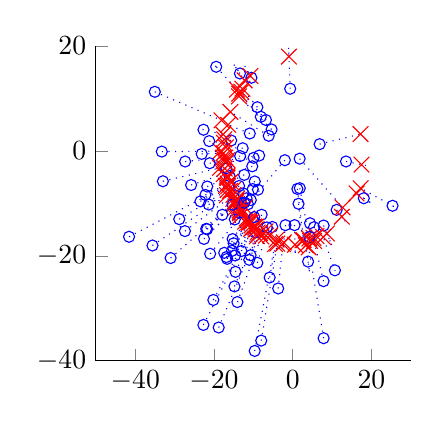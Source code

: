 % This file was created by matlab2tikz v0.4.4 running on MATLAB 7.13.
% Copyright (c) 2008--2013, Nico Schlömer <nico.schloemer@gmail.com>
% All rights reserved.
% 
% The latest updates can be retrieved from
%   http://www.mathworks.com/matlabcentral/fileexchange/22022-matlab2tikz
% where you can also make suggestions and rate matlab2tikz.
% 
\begin{tikzpicture}

\begin{axis}[%
width=4cm,
height=4cm,
scale only axis,
xmin=-50,
xmax=30,
ymin=-40,
ymax=20,
axis x line*=bottom,
axis y line*=left
]
\addplot [
color=blue,
dotted,
forget plot
]
table[row sep=crcr]{
-35.621 -18.041\\
-31.493 -15.95\\
-28.582 -14.476\\
-24.971 -12.647\\
-22.683 -11.488\\
-19.892 -10.074\\
-18.233 -9.234\\
-17.142 -8.682\\
-16.689 -8.453\\
};
\addplot [
color=blue,
only marks,
mark=o,
mark options={solid},
forget plot
]
table[row sep=crcr]{
-35.621 -18.041\\
};
\addplot [
color=red,
mark size=4.0pt,
only marks,
mark=x,
mark options={solid},
forget plot
]
table[row sep=crcr]{
-16.689 -8.453\\
};
\addplot [
color=blue,
dotted,
forget plot
]
table[row sep=crcr]{
-3.688 -26.224\\
-3.555 -25.282\\
-3.287 -23.376\\
-3.139 -22.32\\
-2.858 -20.323\\
-2.76 -19.624\\
-2.603 -18.512\\
-2.524 -17.946\\
-2.498 -17.766\\
};
\addplot [
color=blue,
only marks,
mark=o,
mark options={solid},
forget plot
]
table[row sep=crcr]{
-3.688 -26.224\\
};
\addplot [
color=red,
mark size=4.0pt,
only marks,
mark=x,
mark options={solid},
forget plot
]
table[row sep=crcr]{
-2.498 -17.766\\
};
\addplot [
color=blue,
dotted,
forget plot
]
table[row sep=crcr]{
-18.803 -33.664\\
-16.741 -29.971\\
-14.954 -26.773\\
-13.287 -23.788\\
-11.932 -21.363\\
-10.694 -19.146\\
-9.748 -17.452\\
-9.243 -16.548\\
-9.078 -16.252\\
};
\addplot [
color=blue,
only marks,
mark=o,
mark options={solid},
forget plot
]
table[row sep=crcr]{
-18.803 -33.664\\
};
\addplot [
color=red,
mark size=4.0pt,
only marks,
mark=x,
mark options={solid},
forget plot
]
table[row sep=crcr]{
-9.078 -16.252\\
};
\addplot [
color=blue,
dotted,
forget plot
]
table[row sep=crcr]{
-23.434 -9.635\\
-22.357 -9.192\\
-21.347 -8.777\\
-20.912 -8.598\\
-20.703 -8.512\\
-20.392 -8.384\\
-19.943 -8.2\\
-19.605 -8.06\\
-19.475 -8.007\\
-19.303 -7.936\\
-19.085 -7.847\\
-18.724 -7.698\\
-18.271 -7.512\\
-17.739 -7.293\\
-17.084 -7.024\\
-16.595 -6.823\\
-16.379 -6.734\\
-16.368 -6.73\\
};
\addplot [
color=blue,
only marks,
mark=o,
mark options={solid},
forget plot
]
table[row sep=crcr]{
-23.434 -9.635\\
};
\addplot [
color=red,
mark size=4.0pt,
only marks,
mark=x,
mark options={solid},
forget plot
]
table[row sep=crcr]{
-16.368 -6.73\\
};
\addplot [
color=blue,
dotted,
forget plot
]
table[row sep=crcr]{
-10.648 -9.388\\
-11.133 -9.816\\
-12.37 -10.906\\
-12.655 -11.158\\
-12.905 -11.378\\
-12.925 -11.396\\
-12.924 -11.395\\
-12.914 -11.386\\
-12.912 -11.385\\
};
\addplot [
color=blue,
only marks,
mark=o,
mark options={solid},
forget plot
]
table[row sep=crcr]{
-10.648 -9.388\\
};
\addplot [
color=red,
mark size=4.0pt,
only marks,
mark=x,
mark options={solid},
forget plot
]
table[row sep=crcr]{
-12.912 -11.385\\
};
\addplot [
color=blue,
dotted,
forget plot
]
table[row sep=crcr]{
-22.661 4.01\\
-22.903 4.053\\
-22.702 4.018\\
-21.336 3.776\\
-20.571 3.641\\
-18.867 3.339\\
-18.142 3.211\\
-17.742 3.14\\
-17.68 3.129\\
};
\addplot [
color=blue,
only marks,
mark=o,
mark options={solid},
forget plot
]
table[row sep=crcr]{
-22.661 4.01\\
};
\addplot [
color=red,
mark size=4.0pt,
only marks,
mark=x,
mark options={solid},
forget plot
]
table[row sep=crcr]{
-17.68 3.129\\
};
\addplot [
color=blue,
dotted,
forget plot
]
table[row sep=crcr]{
-0.638 11.824\\
-0.701 12.995\\
-0.756 14.014\\
-0.823 15.254\\
-0.902 16.706\\
-0.954 17.685\\
-0.999 18.515\\
-1.05 19.462\\
-1.063 19.698\\
-1.041 19.288\\
-1.025 19.002\\
-0.994 18.425\\
-0.973 18.036\\
-0.969 17.948\\
};
\addplot [
color=blue,
only marks,
mark=o,
mark options={solid},
forget plot
]
table[row sep=crcr]{
-0.638 11.824\\
};
\addplot [
color=red,
mark size=4.0pt,
only marks,
mark=x,
mark options={solid},
forget plot
]
table[row sep=crcr]{
-0.969 17.948\\
};
\addplot [
color=blue,
dotted,
forget plot
]
table[row sep=crcr]{
7.854 -14.238\\
8.701 -15.773\\
9.451 -17.132\\
9.913 -17.971\\
9.976 -18.085\\
9.639 -17.474\\
9.413 -17.063\\
9.001 -16.318\\
8.762 -15.883\\
8.69 -15.753\\
};
\addplot [
color=blue,
only marks,
mark=o,
mark options={solid},
forget plot
]
table[row sep=crcr]{
7.854 -14.238\\
};
\addplot [
color=red,
mark size=4.0pt,
only marks,
mark=x,
mark options={solid},
forget plot
]
table[row sep=crcr]{
8.69 -15.753\\
};
\addplot [
color=blue,
dotted,
forget plot
]
table[row sep=crcr]{
-10.715 -19.898\\
-10.759 -19.979\\
-10.363 -19.245\\
-9.857 -18.304\\
-9.563 -17.757\\
-8.916 -16.557\\
-8.594 -15.959\\
-8.465 -15.719\\
-8.461 -15.712\\
};
\addplot [
color=blue,
only marks,
mark=o,
mark options={solid},
forget plot
]
table[row sep=crcr]{
-10.715 -19.898\\
};
\addplot [
color=red,
mark size=4.0pt,
only marks,
mark=x,
mark options={solid},
forget plot
]
table[row sep=crcr]{
-8.461 -15.712\\
};
\addplot [
color=blue,
dotted,
forget plot
]
table[row sep=crcr]{
-16.044 -4.821\\
-16.518 -4.963\\
-16.766 -5.038\\
-17.135 -5.149\\
-17.247 -5.182\\
-17.119 -5.144\\
-16.818 -5.053\\
-16.681 -5.012\\
-16.642 -5.0\\
};
\addplot [
color=blue,
only marks,
mark=o,
mark options={solid},
forget plot
]
table[row sep=crcr]{
-16.044 -4.821\\
};
\addplot [
color=red,
mark size=4.0pt,
only marks,
mark=x,
mark options={solid},
forget plot
]
table[row sep=crcr]{
-16.642 -5.0\\
};
\addplot [
color=blue,
dotted,
forget plot
]
table[row sep=crcr]{
-9.547 -15.552\\
-9.807 -15.975\\
-9.963 -16.23\\
-10.01 -16.306\\
-10.002 -16.292\\
-9.938 -16.189\\
-9.642 -15.707\\
-9.465 -15.418\\
-9.278 -15.114\\
-9.184 -14.96\\
-9.172 -14.941\\
};
\addplot [
color=blue,
only marks,
mark=o,
mark options={solid},
forget plot
]
table[row sep=crcr]{
-9.547 -15.552\\
};
\addplot [
color=red,
mark size=4.0pt,
only marks,
mark=x,
mark options={solid},
forget plot
]
table[row sep=crcr]{
-9.172 -14.941\\
};
\addplot [
color=blue,
dotted,
forget plot
]
table[row sep=crcr]{
-25.807 -6.52\\
-25.112 -6.344\\
-23.19 -5.859\\
-21.508 -5.434\\
-19.171 -4.843\\
-18.03 -4.555\\
-17.575 -4.44\\
-17.514 -4.425\\
};
\addplot [
color=blue,
only marks,
mark=o,
mark options={solid},
forget plot
]
table[row sep=crcr]{
-25.807 -6.52\\
};
\addplot [
color=red,
mark size=4.0pt,
only marks,
mark=x,
mark options={solid},
forget plot
]
table[row sep=crcr]{
-17.514 -4.425\\
};
\addplot [
color=blue,
dotted,
forget plot
]
table[row sep=crcr]{
-35.03 11.24\\
-33.209 10.656\\
-30.636 9.83\\
-27.561 8.844\\
-24.667 7.915\\
-22.036 7.071\\
-20.098 6.449\\
-18.715 6.005\\
-18.092 5.805\\
};
\addplot [
color=blue,
only marks,
mark=o,
mark options={solid},
forget plot
]
table[row sep=crcr]{
-35.03 11.24\\
};
\addplot [
color=red,
mark size=4.0pt,
only marks,
mark=x,
mark options={solid},
forget plot
]
table[row sep=crcr]{
-18.092 5.805\\
};
\addplot [
color=blue,
dotted,
forget plot
]
table[row sep=crcr]{
-16.661 -20.586\\
-15.653 -19.339\\
-14.467 -17.874\\
-13.743 -16.979\\
-12.768 -15.775\\
-12.318 -15.219\\
-11.672 -14.421\\
-11.411 -14.099\\
-11.207 -13.846\\
-11.14 -13.764\\
};
\addplot [
color=blue,
only marks,
mark=o,
mark options={solid},
forget plot
]
table[row sep=crcr]{
-16.661 -20.586\\
};
\addplot [
color=red,
mark size=4.0pt,
only marks,
mark=x,
mark options={solid},
forget plot
]
table[row sep=crcr]{
-11.14 -13.764\\
};
\addplot [
color=blue,
dotted,
forget plot
]
table[row sep=crcr]{
-8.985 -21.341\\
-8.654 -20.555\\
-8.21 -19.501\\
-7.666 -18.207\\
-7.408 -17.594\\
-7.072 -16.798\\
-6.933 -16.466\\
-6.838 -16.241\\
-6.808 -16.171\\
};
\addplot [
color=blue,
only marks,
mark=o,
mark options={solid},
forget plot
]
table[row sep=crcr]{
-8.985 -21.341\\
};
\addplot [
color=red,
mark size=4.0pt,
only marks,
mark=x,
mark options={solid},
forget plot
]
table[row sep=crcr]{
-6.808 -16.171\\
};
\addplot [
color=blue,
dotted,
forget plot
]
table[row sep=crcr]{
-28.822 -13.024\\
-26.684 -12.058\\
-25.626 -11.58\\
-24.311 -10.986\\
-22.233 -10.047\\
-21.339 -9.643\\
-19.51 -8.816\\
-18.756 -8.476\\
-17.454 -7.887\\
-16.981 -7.673\\
-16.595 -7.499\\
-16.542 -7.475\\
};
\addplot [
color=blue,
only marks,
mark=o,
mark options={solid},
forget plot
]
table[row sep=crcr]{
-28.822 -13.024\\
};
\addplot [
color=red,
mark size=4.0pt,
only marks,
mark=x,
mark options={solid},
forget plot
]
table[row sep=crcr]{
-16.542 -7.475\\
};
\addplot [
color=blue,
dotted,
forget plot
]
table[row sep=crcr]{
-22.545 -16.786\\
-21.063 -15.684\\
-18.404 -13.703\\
-17.576 -13.087\\
-15.578 -11.599\\
-15.008 -11.175\\
-14.548 -10.832\\
-14.344 -10.681\\
};
\addplot [
color=blue,
only marks,
mark=o,
mark options={solid},
forget plot
]
table[row sep=crcr]{
-22.545 -16.786\\
};
\addplot [
color=red,
mark size=4.0pt,
only marks,
mark=x,
mark options={solid},
forget plot
]
table[row sep=crcr]{
-14.344 -10.681\\
};
\addplot [
color=blue,
dotted,
forget plot
]
table[row sep=crcr]{
-5.196 -14.504\\
-5.302 -14.799\\
-5.549 -15.489\\
-5.642 -15.751\\
-5.744 -16.035\\
-5.766 -16.094\\
-5.776 -16.123\\
-5.778 -16.13\\
};
\addplot [
color=blue,
only marks,
mark=o,
mark options={solid},
forget plot
]
table[row sep=crcr]{
-5.196 -14.504\\
};
\addplot [
color=red,
mark size=4.0pt,
only marks,
mark=x,
mark options={solid},
forget plot
]
table[row sep=crcr]{
-5.778 -16.13\\
};
\addplot [
color=blue,
dotted,
forget plot
]
table[row sep=crcr]{
-10.907 3.294\\
-11.728 3.542\\
-12.379 3.739\\
-13.281 4.011\\
-13.953 4.214\\
-14.371 4.341\\
-15.013 4.534\\
-15.443 4.664\\
-16.084 4.858\\
-16.284 4.918\\
-16.337 4.934\\
-16.388 4.95\\
-16.407 4.955\\
};
\addplot [
color=blue,
only marks,
mark=o,
mark options={solid},
forget plot
]
table[row sep=crcr]{
-10.907 3.294\\
};
\addplot [
color=red,
mark size=4.0pt,
only marks,
mark=x,
mark options={solid},
forget plot
]
table[row sep=crcr]{
-16.407 4.955\\
};
\addplot [
color=blue,
dotted,
forget plot
]
table[row sep=crcr]{
-11.041 -20.764\\
-10.78 -20.272\\
-10.267 -19.307\\
-9.901 -18.62\\
-9.155 -17.217\\
-8.952 -16.836\\
-8.577 -16.13\\
-8.385 -15.768\\
-8.313 -15.633\\
};
\addplot [
color=blue,
only marks,
mark=o,
mark options={solid},
forget plot
]
table[row sep=crcr]{
-11.041 -20.764\\
};
\addplot [
color=red,
mark size=4.0pt,
only marks,
mark=x,
mark options={solid},
forget plot
]
table[row sep=crcr]{
-8.313 -15.633\\
};
\addplot [
color=blue,
dotted,
forget plot
]
table[row sep=crcr]{
-33.254 -0.149\\
-30.932 -0.139\\
-28.8 -0.129\\
-26.261 -0.118\\
-24.634 -0.111\\
-22.466 -0.101\\
-21.319 -0.096\\
-19.708 -0.089\\
-18.946 -0.085\\
-18.422 -0.083\\
-18.381 -0.083\\
};
\addplot [
color=blue,
only marks,
mark=o,
mark options={solid},
forget plot
]
table[row sep=crcr]{
-33.254 -0.149\\
};
\addplot [
color=red,
mark size=4.0pt,
only marks,
mark=x,
mark options={solid},
forget plot
]
table[row sep=crcr]{
-18.381 -0.083\\
};
\addplot [
color=blue,
dotted,
forget plot
]
table[row sep=crcr]{
1.476 -10.092\\
1.625 -11.11\\
1.74 -11.899\\
1.925 -13.164\\
2.05 -14.017\\
2.133 -14.586\\
2.209 -15.107\\
2.32 -15.864\\
2.39 -16.346\\
2.473 -16.909\\
2.494 -17.054\\
2.497 -17.074\\
2.495 -17.062\\
2.495 -17.062\\
};
\addplot [
color=blue,
only marks,
mark=o,
mark options={solid},
forget plot
]
table[row sep=crcr]{
1.476 -10.092\\
};
\addplot [
color=red,
mark size=4.0pt,
only marks,
mark=x,
mark options={solid},
forget plot
]
table[row sep=crcr]{
2.495 -17.062\\
};
\addplot [
color=blue,
dotted,
forget plot
]
table[row sep=crcr]{
-21.732 -14.926\\
-20.566 -14.125\\
-18.293 -12.564\\
-17.131 -11.765\\
-16.462 -11.306\\
-15.341 -10.536\\
-14.84 -10.192\\
-14.652 -10.063\\
};
\addplot [
color=blue,
only marks,
mark=o,
mark options={solid},
forget plot
]
table[row sep=crcr]{
-21.732 -14.926\\
};
\addplot [
color=red,
mark size=4.0pt,
only marks,
mark=x,
mark options={solid},
forget plot
]
table[row sep=crcr]{
-14.652 -10.063\\
};
\addplot [
color=blue,
dotted,
forget plot
]
table[row sep=crcr]{
-32.981 -5.801\\
-31.744 -5.583\\
-30.182 -5.309\\
-28.988 -5.099\\
-26.947 -4.74\\
-25.6 -4.503\\
-22.223 -3.909\\
-20.62 -3.627\\
-19.211 -3.379\\
-18.525 -3.258\\
-18.466 -3.248\\
};
\addplot [
color=blue,
only marks,
mark=o,
mark options={solid},
forget plot
]
table[row sep=crcr]{
-32.981 -5.801\\
};
\addplot [
color=red,
mark size=4.0pt,
only marks,
mark=x,
mark options={solid},
forget plot
]
table[row sep=crcr]{
-18.466 -3.248\\
};
\addplot [
color=blue,
dotted,
forget plot
]
table[row sep=crcr]{
1.182 -7.262\\
1.337 -8.212\\
1.579 -9.699\\
2.12 -13.025\\
2.461 -15.12\\
2.678 -16.449\\
2.758 -16.945\\
2.771 -17.022\\
2.77 -17.019\\
2.77 -17.019\\
};
\addplot [
color=blue,
only marks,
mark=o,
mark options={solid},
forget plot
]
table[row sep=crcr]{
1.182 -7.262\\
};
\addplot [
color=red,
mark size=4.0pt,
only marks,
mark=x,
mark options={solid},
forget plot
]
table[row sep=crcr]{
2.77 -17.019\\
};
\addplot [
color=blue,
dotted,
forget plot
]
table[row sep=crcr]{
25.356 -10.473\\
26.271 -10.851\\
25.912 -10.703\\
23.903 -9.873\\
22.351 -9.232\\
20.011 -8.266\\
18.686 -7.718\\
17.695 -7.309\\
17.27 -7.134\\
};
\addplot [
color=blue,
only marks,
mark=o,
mark options={solid},
forget plot
]
table[row sep=crcr]{
25.356 -10.473\\
};
\addplot [
color=red,
mark size=4.0pt,
only marks,
mark=x,
mark options={solid},
forget plot
]
table[row sep=crcr]{
17.27 -7.134\\
};
\addplot [
color=blue,
dotted,
forget plot
]
table[row sep=crcr]{
4.395 -13.799\\
4.673 -14.672\\
4.848 -15.223\\
5.125 -16.091\\
5.28 -16.579\\
5.417 -17.008\\
5.401 -16.959\\
5.361 -16.833\\
5.332 -16.742\\
5.298 -16.634\\
5.282 -16.584\\
};
\addplot [
color=blue,
only marks,
mark=o,
mark options={solid},
forget plot
]
table[row sep=crcr]{
4.395 -13.799\\
};
\addplot [
color=red,
mark size=4.0pt,
only marks,
mark=x,
mark options={solid},
forget plot
]
table[row sep=crcr]{
5.282 -16.584\\
};
\addplot [
color=blue,
dotted,
forget plot
]
table[row sep=crcr]{
5.414 -14.557\\
5.523 -14.851\\
5.633 -15.147\\
5.81 -15.622\\
6.108 -16.423\\
6.168 -16.585\\
6.136 -16.5\\
6.108 -16.424\\
6.07 -16.321\\
6.047 -16.259\\
6.046 -16.258\\
};
\addplot [
color=blue,
only marks,
mark=o,
mark options={solid},
forget plot
]
table[row sep=crcr]{
5.414 -14.557\\
};
\addplot [
color=red,
mark size=4.0pt,
only marks,
mark=x,
mark options={solid},
forget plot
]
table[row sep=crcr]{
6.046 -16.258\\
};
\addplot [
color=blue,
dotted,
forget plot
]
table[row sep=crcr]{
18.057 -9.035\\
19.4 -9.706\\
20.207 -10.11\\
20.02 -10.017\\
19.203 -9.608\\
18.54 -9.276\\
17.513 -8.763\\
16.949 -8.48\\
16.438 -8.225\\
16.228 -8.119\\
};
\addplot [
color=blue,
only marks,
mark=o,
mark options={solid},
forget plot
]
table[row sep=crcr]{
18.057 -9.035\\
};
\addplot [
color=red,
mark size=4.0pt,
only marks,
mark=x,
mark options={solid},
forget plot
]
table[row sep=crcr]{
16.228 -8.119\\
};
\addplot [
color=blue,
dotted,
forget plot
]
table[row sep=crcr]{
-17.392 -19.442\\
-17.217 -19.246\\
-16.629 -18.589\\
-15.632 -17.475\\
-14.74 -16.477\\
-13.632 -15.238\\
-12.877 -14.395\\
-12.329 -13.783\\
-12.083 -13.507\\
-12.08 -13.504\\
};
\addplot [
color=blue,
only marks,
mark=o,
mark options={solid},
forget plot
]
table[row sep=crcr]{
-17.392 -19.442\\
};
\addplot [
color=red,
mark size=4.0pt,
only marks,
mark=x,
mark options={solid},
forget plot
]
table[row sep=crcr]{
-12.08 -13.504\\
};
\addplot [
color=blue,
dotted,
forget plot
]
table[row sep=crcr]{
6.834 1.267\\
7.902 1.465\\
10.085 1.87\\
12.7 2.355\\
16.231 3.009\\
16.909 3.135\\
17.496 3.244\\
17.363 3.219\\
17.243 3.197\\
17.228 3.194\\
};
\addplot [
color=blue,
only marks,
mark=o,
mark options={solid},
forget plot
]
table[row sep=crcr]{
6.834 1.267\\
};
\addplot [
color=red,
mark size=4.0pt,
only marks,
mark=x,
mark options={solid},
forget plot
]
table[row sep=crcr]{
17.228 3.194\\
};
\addplot [
color=blue,
dotted,
forget plot
]
table[row sep=crcr]{
-22.18 -8.407\\
-21.427 -8.121\\
-20.535 -7.783\\
-19.599 -7.428\\
-18.576 -7.04\\
-18.08 -6.852\\
-17.115 -6.487\\
-16.665 -6.316\\
-16.492 -6.251\\
};
\addplot [
color=blue,
only marks,
mark=o,
mark options={solid},
forget plot
]
table[row sep=crcr]{
-22.18 -8.407\\
};
\addplot [
color=red,
mark size=4.0pt,
only marks,
mark=x,
mark options={solid},
forget plot
]
table[row sep=crcr]{
-16.492 -6.251\\
};
\addplot [
color=blue,
dotted,
forget plot
]
table[row sep=crcr]{
-21.332 -10.238\\
-20.63 -9.902\\
-19.417 -9.319\\
-18.887 -9.065\\
-17.07 -8.193\\
-16.419 -7.88\\
-16.052 -7.704\\
-15.917 -7.639\\
};
\addplot [
color=blue,
only marks,
mark=o,
mark options={solid},
forget plot
]
table[row sep=crcr]{
-21.332 -10.238\\
};
\addplot [
color=red,
mark size=4.0pt,
only marks,
mark=x,
mark options={solid},
forget plot
]
table[row sep=crcr]{
-15.917 -7.639\\
};
\addplot [
color=blue,
dotted,
forget plot
]
table[row sep=crcr]{
-17.875 -12.187\\
-17.369 -11.843\\
-15.815 -10.783\\
-15.448 -10.533\\
-14.797 -10.089\\
-14.525 -9.904\\
-14.424 -9.835\\
-14.421 -9.833\\
};
\addplot [
color=blue,
only marks,
mark=o,
mark options={solid},
forget plot
]
table[row sep=crcr]{
-17.875 -12.187\\
};
\addplot [
color=red,
mark size=4.0pt,
only marks,
mark=x,
mark options={solid},
forget plot
]
table[row sep=crcr]{
-14.421 -9.833\\
};
\addplot [
color=blue,
dotted,
forget plot
]
table[row sep=crcr]{
-14.64 -19.942\\
-13.928 -18.971\\
-13.266 -18.07\\
-12.398 -16.888\\
-11.806 -16.082\\
-11.091 -15.107\\
-10.657 -14.516\\
-10.472 -14.264\\
-10.43 -14.206\\
};
\addplot [
color=blue,
only marks,
mark=o,
mark options={solid},
forget plot
]
table[row sep=crcr]{
-14.64 -19.942\\
};
\addplot [
color=red,
mark size=4.0pt,
only marks,
mark=x,
mark options={solid},
forget plot
]
table[row sep=crcr]{
-10.43 -14.206\\
};
\addplot [
color=blue,
dotted,
forget plot
]
table[row sep=crcr]{
7.834 -24.834\\
7.667 -24.304\\
7.291 -23.114\\
6.92 -21.936\\
6.434 -20.396\\
6.098 -19.333\\
5.717 -18.125\\
5.503 -17.445\\
5.419 -17.18\\
};
\addplot [
color=blue,
only marks,
mark=o,
mark options={solid},
forget plot
]
table[row sep=crcr]{
7.834 -24.834\\
};
\addplot [
color=red,
mark size=4.0pt,
only marks,
mark=x,
mark options={solid},
forget plot
]
table[row sep=crcr]{
5.419 -17.18\\
};
\addplot [
color=blue,
dotted,
forget plot
]
table[row sep=crcr]{
0.463 -14.162\\
0.521 -15.914\\
0.58 -17.741\\
0.646 -19.758\\
0.649 -19.837\\
0.622 -19.004\\
0.606 -18.524\\
0.592 -18.087\\
0.585 -17.898\\
};
\addplot [
color=blue,
only marks,
mark=o,
mark options={solid},
forget plot
]
table[row sep=crcr]{
0.463 -14.162\\
};
\addplot [
color=red,
mark size=4.0pt,
only marks,
mark=x,
mark options={solid},
forget plot
]
table[row sep=crcr]{
0.585 -17.898\\
};
\addplot [
color=blue,
dotted,
forget plot
]
table[row sep=crcr]{
-7.998 -36.159\\
-7.186 -32.485\\
-6.53 -29.521\\
-5.95 -26.899\\
-5.521 -24.962\\
-5.062 -22.885\\
-4.763 -21.534\\
-4.418 -19.973\\
-4.207 -19.019\\
-4.012 -18.136\\
-3.918 -17.712\\
-3.911 -17.683\\
};
\addplot [
color=blue,
only marks,
mark=o,
mark options={solid},
forget plot
]
table[row sep=crcr]{
-7.998 -36.159\\
};
\addplot [
color=red,
mark size=4.0pt,
only marks,
mark=x,
mark options={solid},
forget plot
]
table[row sep=crcr]{
-3.911 -17.683\\
};
\addplot [
color=blue,
dotted,
forget plot
]
table[row sep=crcr]{
-5.366 4.071\\
-6.056 4.595\\
-7.334 5.565\\
-9.252 7.02\\
-11.542 8.757\\
-12.339 9.362\\
-13.343 10.123\\
-13.515 10.254\\
-13.625 10.337\\
-13.656 10.361\\
-13.657 10.362\\
};
\addplot [
color=blue,
only marks,
mark=o,
mark options={solid},
forget plot
]
table[row sep=crcr]{
-5.366 4.071\\
};
\addplot [
color=red,
mark size=4.0pt,
only marks,
mark=x,
mark options={solid},
forget plot
]
table[row sep=crcr]{
-13.657 10.362\\
};
\addplot [
color=blue,
dotted,
forget plot
]
table[row sep=crcr]{
-13.409 14.729\\
-14.443 15.864\\
-15.121 16.61\\
-14.989 16.465\\
-14.128 15.519\\
-13.682 15.029\\
-12.845 14.109\\
-12.399 13.62\\
-12.216 13.419\\
};
\addplot [
color=blue,
only marks,
mark=o,
mark options={solid},
forget plot
]
table[row sep=crcr]{
-13.409 14.729\\
};
\addplot [
color=red,
mark size=4.0pt,
only marks,
mark=x,
mark options={solid},
forget plot
]
table[row sep=crcr]{
-12.216 13.419\\
};
\addplot [
color=blue,
dotted,
forget plot
]
table[row sep=crcr]{
3.905 -21.105\\
4.199 -22.695\\
4.307 -23.281\\
4.202 -22.71\\
3.857 -20.846\\
3.715 -20.081\\
3.491 -18.87\\
3.366 -18.192\\
3.331 -18.004\\
};
\addplot [
color=blue,
only marks,
mark=o,
mark options={solid},
forget plot
]
table[row sep=crcr]{
3.905 -21.105\\
};
\addplot [
color=red,
mark size=4.0pt,
only marks,
mark=x,
mark options={solid},
forget plot
]
table[row sep=crcr]{
3.331 -18.004\\
};
\addplot [
color=blue,
dotted,
forget plot
]
table[row sep=crcr]{
-10.274 -2.956\\
-11.259 -3.239\\
-14.305 -4.115\\
-15.469 -4.45\\
-16.541 -4.759\\
-16.623 -4.782\\
-16.618 -4.781\\
-16.595 -4.774\\
-16.594 -4.774\\
};
\addplot [
color=blue,
only marks,
mark=o,
mark options={solid},
forget plot
]
table[row sep=crcr]{
-10.274 -2.956\\
};
\addplot [
color=red,
mark size=4.0pt,
only marks,
mark=x,
mark options={solid},
forget plot
]
table[row sep=crcr]{
-16.594 -4.774\\
};
\addplot [
color=blue,
dotted,
forget plot
]
table[row sep=crcr]{
-8.11 6.486\\
-9.045 7.234\\
-10.728 8.579\\
-12.549 10.035\\
-13.38 10.7\\
-13.765 11.008\\
-13.769 11.012\\
-13.675 10.936\\
-13.608 10.882\\
-13.602 10.878\\
};
\addplot [
color=blue,
only marks,
mark=o,
mark options={solid},
forget plot
]
table[row sep=crcr]{
-8.11 6.486\\
};
\addplot [
color=red,
mark size=4.0pt,
only marks,
mark=x,
mark options={solid},
forget plot
]
table[row sep=crcr]{
-13.602 10.878\\
};
\addplot [
color=blue,
dotted,
forget plot
]
table[row sep=crcr]{
-7.887 -12.183\\
-8.203 -12.671\\
-8.58 -13.253\\
-8.929 -13.793\\
-9.173 -14.169\\
-9.305 -14.374\\
-9.348 -14.439\\
-9.353 -14.447\\
-9.349 -14.44\\
-9.348 -14.439\\
};
\addplot [
color=blue,
only marks,
mark=o,
mark options={solid},
forget plot
]
table[row sep=crcr]{
-7.887 -12.183\\
};
\addplot [
color=red,
mark size=4.0pt,
only marks,
mark=x,
mark options={solid},
forget plot
]
table[row sep=crcr]{
-9.348 -14.439\\
};
\addplot [
color=blue,
dotted,
forget plot
]
table[row sep=crcr]{
10.719 -22.771\\
10.775 -22.891\\
10.661 -22.649\\
10.406 -22.107\\
9.908 -21.05\\
9.618 -20.432\\
8.656 -18.388\\
8.399 -17.843\\
8.002 -16.999\\
7.773 -16.514\\
7.724 -16.41\\
};
\addplot [
color=blue,
only marks,
mark=o,
mark options={solid},
forget plot
]
table[row sep=crcr]{
10.719 -22.771\\
};
\addplot [
color=red,
mark size=4.0pt,
only marks,
mark=x,
mark options={solid},
forget plot
]
table[row sep=crcr]{
7.724 -16.41\\
};
\addplot [
color=blue,
dotted,
forget plot
]
table[row sep=crcr]{
-20.976 -19.616\\
-20.502 -19.173\\
-18.748 -17.532\\
-17.664 -16.519\\
-16.043 -15.004\\
-15.322 -14.329\\
-14.174 -13.255\\
-13.708 -12.82\\
-13.382 -12.515\\
-13.378 -12.511\\
};
\addplot [
color=blue,
only marks,
mark=o,
mark options={solid},
forget plot
]
table[row sep=crcr]{
-20.976 -19.616\\
};
\addplot [
color=red,
mark size=4.0pt,
only marks,
mark=x,
mark options={solid},
forget plot
]
table[row sep=crcr]{
-13.378 -12.511\\
};
\addplot [
color=blue,
dotted,
forget plot
]
table[row sep=crcr]{
-16.828 -20.238\\
-15.745 -18.935\\
-14.596 -17.554\\
-13.901 -16.718\\
-12.868 -15.475\\
-12.274 -14.761\\
-11.634 -13.991\\
-11.371 -13.675\\
-11.291 -13.579\\
};
\addplot [
color=blue,
only marks,
mark=o,
mark options={solid},
forget plot
]
table[row sep=crcr]{
-16.828 -20.238\\
};
\addplot [
color=red,
mark size=4.0pt,
only marks,
mark=x,
mark options={solid},
forget plot
]
table[row sep=crcr]{
-11.291 -13.579\\
};
\addplot [
color=blue,
dotted,
forget plot
]
table[row sep=crcr]{
13.543 -2.031\\
14.931 -2.239\\
16.991 -2.547\\
18.229 -2.733\\
18.563 -2.783\\
18.28 -2.741\\
17.796 -2.668\\
17.529 -2.628\\
17.47 -2.619\\
};
\addplot [
color=blue,
only marks,
mark=o,
mark options={solid},
forget plot
]
table[row sep=crcr]{
13.543 -2.031\\
};
\addplot [
color=red,
mark size=4.0pt,
only marks,
mark=x,
mark options={solid},
forget plot
]
table[row sep=crcr]{
17.47 -2.619\\
};
\addplot [
color=blue,
dotted,
forget plot
]
table[row sep=crcr]{
-6.098 2.855\\
-7.047 3.3\\
-8.338 3.904\\
-9.737 4.56\\
-10.552 4.941\\
-12.295 5.757\\
-13.873 6.497\\
-15.118 7.08\\
-15.909 7.45\\
-15.97 7.478\\
-15.864 7.429\\
-15.827 7.412\\
};
\addplot [
color=blue,
only marks,
mark=o,
mark options={solid},
forget plot
]
table[row sep=crcr]{
-6.098 2.855\\
};
\addplot [
color=red,
mark size=4.0pt,
only marks,
mark=x,
mark options={solid},
forget plot
]
table[row sep=crcr]{
-15.827 7.412\\
};
\addplot [
color=blue,
dotted,
forget plot
]
table[row sep=crcr]{
-9.637 -5.841\\
-10.837 -6.569\\
-12.421 -7.529\\
-13.981 -8.474\\
-15.716 -9.526\\
-15.69 -9.51\\
-15.402 -9.336\\
-15.164 -9.191\\
-15.071 -9.135\\
};
\addplot [
color=blue,
only marks,
mark=o,
mark options={solid},
forget plot
]
table[row sep=crcr]{
-9.637 -5.841\\
};
\addplot [
color=red,
mark size=4.0pt,
only marks,
mark=x,
mark options={solid},
forget plot
]
table[row sep=crcr]{
-15.071 -9.135\\
};
\addplot [
color=blue,
dotted,
forget plot
]
table[row sep=crcr]{
-8.822 -7.408\\
-9.872 -8.289\\
-12.645 -10.617\\
-13.699 -11.503\\
-13.891 -11.664\\
-13.633 -11.446\\
-13.487 -11.325\\
-13.466 -11.306\\
};
\addplot [
color=blue,
only marks,
mark=o,
mark options={solid},
forget plot
]
table[row sep=crcr]{
-8.822 -7.408\\
};
\addplot [
color=red,
mark size=4.0pt,
only marks,
mark=x,
mark options={solid},
forget plot
]
table[row sep=crcr]{
-13.466 -11.306\\
};
\addplot [
color=blue,
dotted,
forget plot
]
table[row sep=crcr]{
4.224 -16.409\\
4.515 -17.538\\
4.896 -19.017\\
4.827 -18.75\\
4.609 -17.903\\
4.5 -17.48\\
4.433 -17.22\\
4.425 -17.187\\
};
\addplot [
color=blue,
only marks,
mark=o,
mark options={solid},
forget plot
]
table[row sep=crcr]{
4.224 -16.409\\
};
\addplot [
color=red,
mark size=4.0pt,
only marks,
mark=x,
mark options={solid},
forget plot
]
table[row sep=crcr]{
4.425 -17.187\\
};
\addplot [
color=blue,
dotted,
forget plot
]
table[row sep=crcr]{
-1.851 -14.163\\
-2.013 -15.402\\
-2.062 -15.776\\
-2.194 -16.785\\
-2.253 -17.239\\
-2.297 -17.578\\
-2.356 -18.024\\
-2.374 -18.161\\
-2.384 -18.239\\
-2.395 -18.325\\
-2.406 -18.409\\
-2.407 -18.413\\
-2.388 -18.274\\
-2.347 -17.955\\
-2.304 -17.625\\
-2.282 -17.458\\
-2.28 -17.447\\
};
\addplot [
color=blue,
only marks,
mark=o,
mark options={solid},
forget plot
]
table[row sep=crcr]{
-1.851 -14.163\\
};
\addplot [
color=red,
mark size=4.0pt,
only marks,
mark=x,
mark options={solid},
forget plot
]
table[row sep=crcr]{
-2.28 -17.447\\
};
\addplot [
color=blue,
dotted,
forget plot
]
table[row sep=crcr]{
-9.932 -1.344\\
-10.86 -1.47\\
-13.996 -1.894\\
-15.57 -2.107\\
-16.383 -2.217\\
-16.88 -2.284\\
-16.978 -2.298\\
-17.0 -2.301\\
-17.0 -2.301\\
};
\addplot [
color=blue,
only marks,
mark=o,
mark options={solid},
forget plot
]
table[row sep=crcr]{
-9.932 -1.344\\
};
\addplot [
color=red,
mark size=4.0pt,
only marks,
mark=x,
mark options={solid},
forget plot
]
table[row sep=crcr]{
-17.0 -2.301\\
};
\addplot [
color=blue,
dotted,
forget plot
]
table[row sep=crcr]{
-6.564 -14.592\\
-6.424 -14.28\\
-6.305 -14.015\\
-6.282 -13.964\\
-6.396 -14.218\\
-6.517 -14.486\\
-6.75 -15.005\\
-6.853 -15.234\\
-6.906 -15.351\\
};
\addplot [
color=blue,
only marks,
mark=o,
mark options={solid},
forget plot
]
table[row sep=crcr]{
-6.564 -14.592\\
};
\addplot [
color=red,
mark size=4.0pt,
only marks,
mark=x,
mark options={solid},
forget plot
]
table[row sep=crcr]{
-6.906 -15.351\\
};
\addplot [
color=blue,
dotted,
forget plot
]
table[row sep=crcr]{
-5.862 -24.139\\
-5.424 -22.335\\
-4.75 -19.557\\
-4.577 -18.847\\
-4.254 -17.519\\
-4.149 -17.084\\
-4.114 -16.94\\
-4.11 -16.923\\
};
\addplot [
color=blue,
only marks,
mark=o,
mark options={solid},
forget plot
]
table[row sep=crcr]{
-5.862 -24.139\\
};
\addplot [
color=red,
mark size=4.0pt,
only marks,
mark=x,
mark options={solid},
forget plot
]
table[row sep=crcr]{
-4.11 -16.923\\
};
\addplot [
color=blue,
dotted,
forget plot
]
table[row sep=crcr]{
-9.655 -38.124\\
-8.844 -34.92\\
-7.986 -31.532\\
-7.352 -29.029\\
-6.642 -26.226\\
-6.272 -24.764\\
-5.872 -23.187\\
-5.536 -21.857\\
-5.32 -21.007\\
-4.85 -19.148\\
-4.597 -18.149\\
-4.499 -17.763\\
};
\addplot [
color=blue,
only marks,
mark=o,
mark options={solid},
forget plot
]
table[row sep=crcr]{
-9.655 -38.124\\
};
\addplot [
color=red,
mark size=4.0pt,
only marks,
mark=x,
mark options={solid},
forget plot
]
table[row sep=crcr]{
-4.499 -17.763\\
};
\addplot [
color=blue,
dotted,
forget plot
]
table[row sep=crcr]{
-15.013 -17.616\\
-14.56 -17.085\\
-13.754 -16.139\\
-13.29 -15.594\\
-12.539 -14.713\\
-12.154 -14.262\\
-11.636 -13.654\\
-11.467 -13.456\\
-11.256 -13.209\\
-11.192 -13.133\\
-11.174 -13.112\\
};
\addplot [
color=blue,
only marks,
mark=o,
mark options={solid},
forget plot
]
table[row sep=crcr]{
-15.013 -17.616\\
};
\addplot [
color=red,
mark size=4.0pt,
only marks,
mark=x,
mark options={solid},
forget plot
]
table[row sep=crcr]{
-11.174 -13.112\\
};
\addplot [
color=blue,
dotted,
forget plot
]
table[row sep=crcr]{
-10.145 -7.29\\
-11.024 -7.922\\
-11.853 -8.517\\
-12.472 -8.962\\
-13.446 -9.662\\
-13.827 -9.936\\
-14.334 -10.3\\
-14.269 -10.253\\
-14.169 -10.181\\
-14.118 -10.145\\
};
\addplot [
color=blue,
only marks,
mark=o,
mark options={solid},
forget plot
]
table[row sep=crcr]{
-10.145 -7.29\\
};
\addplot [
color=red,
mark size=4.0pt,
only marks,
mark=x,
mark options={solid},
forget plot
]
table[row sep=crcr]{
-14.118 -10.145\\
};
\addplot [
color=blue,
dotted,
forget plot
]
table[row sep=crcr]{
-8.98 8.306\\
-9.807 9.07\\
-11.687 10.809\\
-12.954 11.981\\
-12.95 11.978\\
-12.835 11.871\\
-12.785 11.825\\
};
\addplot [
color=blue,
only marks,
mark=o,
mark options={solid},
forget plot
]
table[row sep=crcr]{
-8.98 8.306\\
};
\addplot [
color=red,
mark size=4.0pt,
only marks,
mark=x,
mark options={solid},
forget plot
]
table[row sep=crcr]{
-12.785 11.825\\
};
\addplot [
color=blue,
dotted,
forget plot
]
table[row sep=crcr]{
-13.662 -11.812\\
-14.467 -12.509\\
-14.844 -12.835\\
-15.254 -13.189\\
-15.271 -13.204\\
-14.494 -12.532\\
-14.068 -12.164\\
-13.666 -11.816\\
-13.467 -11.644\\
-13.452 -11.631\\
};
\addplot [
color=blue,
only marks,
mark=o,
mark options={solid},
forget plot
]
table[row sep=crcr]{
-13.662 -11.812\\
};
\addplot [
color=red,
mark size=4.0pt,
only marks,
mark=x,
mark options={solid},
forget plot
]
table[row sep=crcr]{
-13.452 -11.631\\
};
\addplot [
color=blue,
dotted,
forget plot
]
table[row sep=crcr]{
-16.86 -3.309\\
-17.726 -3.478\\
-18.581 -3.646\\
-18.844 -3.698\\
-18.189 -3.569\\
-17.644 -3.462\\
-17.364 -3.407\\
-17.287 -3.392\\
};
\addplot [
color=blue,
only marks,
mark=o,
mark options={solid},
forget plot
]
table[row sep=crcr]{
-16.86 -3.309\\
};
\addplot [
color=red,
mark size=4.0pt,
only marks,
mark=x,
mark options={solid},
forget plot
]
table[row sep=crcr]{
-17.287 -3.392\\
};
\addplot [
color=blue,
dotted,
forget plot
]
table[row sep=crcr]{
-14.711 -13.076\\
-15.455 -13.737\\
-15.838 -14.078\\
-15.462 -13.744\\
-14.331 -12.738\\
-13.878 -12.336\\
-13.522 -12.019\\
-13.381 -11.894\\
};
\addplot [
color=blue,
only marks,
mark=o,
mark options={solid},
forget plot
]
table[row sep=crcr]{
-14.711 -13.076\\
};
\addplot [
color=red,
mark size=4.0pt,
only marks,
mark=x,
mark options={solid},
forget plot
]
table[row sep=crcr]{
-13.381 -11.894\\
};
\addplot [
color=blue,
dotted,
forget plot
]
table[row sep=crcr]{
-15.627 1.965\\
-16.228 2.04\\
-16.754 2.107\\
-17.708 2.227\\
-18.04 2.268\\
-18.219 2.291\\
-17.784 2.236\\
-17.501 2.201\\
-17.382 2.186\\
};
\addplot [
color=blue,
only marks,
mark=o,
mark options={solid},
forget plot
]
table[row sep=crcr]{
-15.627 1.965\\
};
\addplot [
color=red,
mark size=4.0pt,
only marks,
mark=x,
mark options={solid},
forget plot
]
table[row sep=crcr]{
-17.382 2.186\\
};
\addplot [
color=blue,
dotted,
forget plot
]
table[row sep=crcr]{
-11.726 -9.053\\
-12.204 -9.422\\
-12.529 -9.672\\
-13.403 -10.347\\
-13.576 -10.481\\
-13.713 -10.586\\
-13.705 -10.58\\
-13.677 -10.558\\
-13.653 -10.541\\
-13.651 -10.538\\
};
\addplot [
color=blue,
only marks,
mark=o,
mark options={solid},
forget plot
]
table[row sep=crcr]{
-11.726 -9.053\\
};
\addplot [
color=red,
mark size=4.0pt,
only marks,
mark=x,
mark options={solid},
forget plot
]
table[row sep=crcr]{
-13.651 -10.538\\
};
\addplot [
color=blue,
dotted,
forget plot
]
table[row sep=crcr]{
-12.324 -4.588\\
-12.563 -4.677\\
-13.023 -4.848\\
-13.6 -5.063\\
-14.453 -5.38\\
-15.133 -5.633\\
-15.58 -5.8\\
-15.757 -5.866\\
-15.782 -5.875\\
};
\addplot [
color=blue,
only marks,
mark=o,
mark options={solid},
forget plot
]
table[row sep=crcr]{
-12.324 -4.588\\
};
\addplot [
color=red,
mark size=4.0pt,
only marks,
mark=x,
mark options={solid},
forget plot
]
table[row sep=crcr]{
-15.782 -5.875\\
};
\addplot [
color=blue,
dotted,
forget plot
]
table[row sep=crcr]{
-11.369 -10.193\\
-11.371 -10.195\\
-11.418 -10.237\\
-11.526 -10.333\\
-11.653 -10.448\\
-11.992 -10.752\\
-12.2 -10.938\\
-12.46 -11.171\\
-12.579 -11.278\\
-12.609 -11.305\\
};
\addplot [
color=blue,
only marks,
mark=o,
mark options={solid},
forget plot
]
table[row sep=crcr]{
-11.369 -10.193\\
};
\addplot [
color=red,
mark size=4.0pt,
only marks,
mark=x,
mark options={solid},
forget plot
]
table[row sep=crcr]{
-12.609 -11.305\\
};
\addplot [
color=blue,
dotted,
forget plot
]
table[row sep=crcr]{
-15.41 -19.056\\
-14.535 -17.974\\
-13.198 -16.321\\
-12.714 -15.722\\
-11.916 -14.735\\
-11.693 -14.46\\
-11.285 -13.956\\
-11.086 -13.71\\
-11.019 -13.626\\
};
\addplot [
color=blue,
only marks,
mark=o,
mark options={solid},
forget plot
]
table[row sep=crcr]{
-15.41 -19.056\\
};
\addplot [
color=red,
mark size=4.0pt,
only marks,
mark=x,
mark options={solid},
forget plot
]
table[row sep=crcr]{
-11.019 -13.626\\
};
\addplot [
color=blue,
dotted,
forget plot
]
table[row sep=crcr]{
-19.435 16.008\\
-19.965 16.445\\
-19.873 16.369\\
-19.364 15.95\\
-18.918 15.583\\
-18.532 15.264\\
-17.719 14.594\\
-17.275 14.229\\
-15.635 12.878\\
-15.121 12.455\\
-14.504 11.947\\
-14.158 11.662\\
-14.152 11.656\\
};
\addplot [
color=blue,
only marks,
mark=o,
mark options={solid},
forget plot
]
table[row sep=crcr]{
-19.435 16.008\\
};
\addplot [
color=red,
mark size=4.0pt,
only marks,
mark=x,
mark options={solid},
forget plot
]
table[row sep=crcr]{
-14.152 11.656\\
};
\addplot [
color=blue,
dotted,
forget plot
]
table[row sep=crcr]{
-12.712 0.488\\
-13.001 0.499\\
-13.459 0.517\\
-14.106 0.542\\
-14.731 0.566\\
-15.471 0.594\\
-15.969 0.613\\
-16.527 0.635\\
-16.833 0.646\\
-16.947 0.651\\
-16.96 0.651\\
};
\addplot [
color=blue,
only marks,
mark=o,
mark options={solid},
forget plot
]
table[row sep=crcr]{
-12.712 0.488\\
};
\addplot [
color=red,
mark size=4.0pt,
only marks,
mark=x,
mark options={solid},
forget plot
]
table[row sep=crcr]{
-16.96 0.651\\
};
\addplot [
color=blue,
dotted,
forget plot
]
table[row sep=crcr]{
-15.255 -16.817\\
-14.515 -16.002\\
-14.048 -15.487\\
-13.387 -14.758\\
-12.997 -14.328\\
-12.428 -13.701\\
-12.209 -13.459\\
-11.882 -13.099\\
-11.772 -12.978\\
-11.695 -12.892\\
-11.681 -12.878\\
};
\addplot [
color=blue,
only marks,
mark=o,
mark options={solid},
forget plot
]
table[row sep=crcr]{
-15.255 -16.817\\
};
\addplot [
color=red,
mark size=4.0pt,
only marks,
mark=x,
mark options={solid},
forget plot
]
table[row sep=crcr]{
-11.681 -12.878\\
};
\addplot [
color=blue,
dotted,
forget plot
]
table[row sep=crcr]{
-23.115 -0.596\\
-22.304 -0.575\\
-20.049 -0.517\\
-19.108 -0.493\\
-18.09 -0.467\\
-17.7 -0.457\\
-17.566 -0.453\\
};
\addplot [
color=blue,
only marks,
mark=o,
mark options={solid},
forget plot
]
table[row sep=crcr]{
-23.115 -0.596\\
};
\addplot [
color=red,
mark size=4.0pt,
only marks,
mark=x,
mark options={solid},
forget plot
]
table[row sep=crcr]{
-17.566 -0.453\\
};
\addplot [
color=blue,
dotted,
forget plot
]
table[row sep=crcr]{
-21.975 -14.861\\
-20.351 -13.763\\
-18.985 -12.839\\
-17.727 -11.989\\
-17.063 -11.539\\
-15.624 -10.566\\
-15.092 -10.206\\
-14.732 -9.963\\
-14.58 -9.86\\
-14.577 -9.858\\
};
\addplot [
color=blue,
only marks,
mark=o,
mark options={solid},
forget plot
]
table[row sep=crcr]{
-21.975 -14.861\\
};
\addplot [
color=red,
mark size=4.0pt,
only marks,
mark=x,
mark options={solid},
forget plot
]
table[row sep=crcr]{
-14.577 -9.858\\
};
\addplot [
color=blue,
dotted,
forget plot
]
table[row sep=crcr]{
-27.322 -2.04\\
-25.64 -1.915\\
-24.699 -1.844\\
-23.469 -1.753\\
-22.477 -1.678\\
-21.579 -1.611\\
-20.36 -1.52\\
-19.492 -1.456\\
-18.61 -1.39\\
-18.077 -1.35\\
-17.771 -1.327\\
-17.742 -1.325\\
};
\addplot [
color=blue,
only marks,
mark=o,
mark options={solid},
forget plot
]
table[row sep=crcr]{
-27.322 -2.04\\
};
\addplot [
color=red,
mark size=4.0pt,
only marks,
mark=x,
mark options={solid},
forget plot
]
table[row sep=crcr]{
-17.742 -1.325\\
};
\addplot [
color=blue,
dotted,
forget plot
]
table[row sep=crcr]{
-1.998 -1.785\\
-2.239 -2.0\\
-2.696 -2.408\\
-3.233 -2.889\\
-3.695 -3.302\\
-4.397 -3.928\\
-5.475 -4.891\\
-6.924 -6.186\\
-8.538 -7.628\\
-9.754 -8.715\\
-11.196 -10.003\\
-11.871 -10.606\\
-12.093 -10.804\\
};
\addplot [
color=blue,
only marks,
mark=o,
mark options={solid},
forget plot
]
table[row sep=crcr]{
-1.998 -1.785\\
};
\addplot [
color=red,
mark size=4.0pt,
only marks,
mark=x,
mark options={solid},
forget plot
]
table[row sep=crcr]{
-12.093 -10.804\\
};
\addplot [
color=blue,
dotted,
forget plot
]
table[row sep=crcr]{
-15.272 -10.261\\
-14.896 -10.008\\
-14.365 -9.651\\
-14.24 -9.567\\
-14.107 -9.478\\
-14.13 -9.494\\
-14.167 -9.519\\
-14.189 -9.534\\
-14.191 -9.535\\
};
\addplot [
color=blue,
only marks,
mark=o,
mark options={solid},
forget plot
]
table[row sep=crcr]{
-15.272 -10.261\\
};
\addplot [
color=red,
mark size=4.0pt,
only marks,
mark=x,
mark options={solid},
forget plot
]
table[row sep=crcr]{
-14.191 -9.535\\
};
\addplot [
color=blue,
dotted,
forget plot
]
table[row sep=crcr]{
-13.621 -6.697\\
-13.63 -6.702\\
-13.681 -6.727\\
-13.903 -6.836\\
-14.104 -6.935\\
-14.411 -7.086\\
-14.581 -7.169\\
-14.94 -7.346\\
-15.125 -7.437\\
-15.19 -7.469\\
};
\addplot [
color=blue,
only marks,
mark=o,
mark options={solid},
forget plot
]
table[row sep=crcr]{
-13.621 -6.697\\
};
\addplot [
color=red,
mark size=4.0pt,
only marks,
mark=x,
mark options={solid},
forget plot
]
table[row sep=crcr]{
-15.19 -7.469\\
};
\addplot [
color=blue,
dotted,
forget plot
]
table[row sep=crcr]{
-21.21 1.847\\
-20.973 1.827\\
-20.675 1.801\\
-20.07 1.748\\
-19.703 1.716\\
-19.144 1.668\\
-18.792 1.637\\
-18.017 1.569\\
-17.618 1.535\\
-17.46 1.521\\
-17.449 1.52\\
};
\addplot [
color=blue,
only marks,
mark=o,
mark options={solid},
forget plot
]
table[row sep=crcr]{
-21.21 1.847\\
};
\addplot [
color=red,
mark size=4.0pt,
only marks,
mark=x,
mark options={solid},
forget plot
]
table[row sep=crcr]{
-17.449 1.52\\
};
\addplot [
color=blue,
dotted,
forget plot
]
table[row sep=crcr]{
-14.794 -25.834\\
-13.674 -23.877\\
-12.909 -22.543\\
-12.398 -21.649\\
-11.718 -20.462\\
-11.373 -19.86\\
-10.778 -18.821\\
-10.425 -18.205\\
-9.587 -16.741\\
-9.292 -16.227\\
-9.026 -15.762\\
-8.909 -15.556\\
};
\addplot [
color=blue,
only marks,
mark=o,
mark options={solid},
forget plot
]
table[row sep=crcr]{
-14.794 -25.834\\
};
\addplot [
color=red,
mark size=4.0pt,
only marks,
mark=x,
mark options={solid},
forget plot
]
table[row sep=crcr]{
-8.909 -15.556\\
};
\addplot [
color=blue,
dotted,
forget plot
]
table[row sep=crcr]{
-12.556 -8.107\\
-12.576 -8.12\\
-12.663 -8.175\\
-12.891 -8.322\\
-13.344 -8.615\\
-13.873 -8.956\\
-14.112 -9.111\\
-14.203 -9.169\\
-14.205 -9.171\\
};
\addplot [
color=blue,
only marks,
mark=o,
mark options={solid},
forget plot
]
table[row sep=crcr]{
-12.556 -8.107\\
};
\addplot [
color=red,
mark size=4.0pt,
only marks,
mark=x,
mark options={solid},
forget plot
]
table[row sep=crcr]{
-14.205 -9.171\\
};
\addplot [
color=blue,
dotted,
forget plot
]
table[row sep=crcr]{
-8.522 -0.908\\
-9.102 -0.97\\
-9.552 -1.018\\
-10.203 -1.087\\
-11.685 -1.245\\
-12.664 -1.35\\
-15.206 -1.621\\
-15.822 -1.686\\
-16.353 -1.743\\
-16.586 -1.768\\
-16.604 -1.77\\
};
\addplot [
color=blue,
only marks,
mark=o,
mark options={solid},
forget plot
]
table[row sep=crcr]{
-8.522 -0.908\\
};
\addplot [
color=red,
mark size=4.0pt,
only marks,
mark=x,
mark options={solid},
forget plot
]
table[row sep=crcr]{
-16.604 -1.77\\
};
\addplot [
color=blue,
dotted,
forget plot
]
table[row sep=crcr]{
-13.023 -19.101\\
-12.435 -18.238\\
-11.978 -17.569\\
-11.685 -17.138\\
-11.339 -16.63\\
-10.989 -16.117\\
-10.603 -15.551\\
-10.254 -15.039\\
-10.008 -14.678\\
-9.878 -14.487\\
-9.837 -14.427\\
};
\addplot [
color=blue,
only marks,
mark=o,
mark options={solid},
forget plot
]
table[row sep=crcr]{
-13.023 -19.101\\
};
\addplot [
color=red,
mark size=4.0pt,
only marks,
mark=x,
mark options={solid},
forget plot
]
table[row sep=crcr]{
-9.837 -14.427\\
};
\addplot [
color=blue,
dotted,
forget plot
]
table[row sep=crcr]{
-20.162 -28.416\\
-18.471 -26.032\\
-17.241 -24.299\\
-16.04 -22.606\\
-15.003 -21.144\\
-14.169 -19.97\\
-12.842 -18.098\\
-12.117 -17.078\\
-11.194 -15.776\\
-10.73 -15.122\\
-10.544 -14.86\\
};
\addplot [
color=blue,
only marks,
mark=o,
mark options={solid},
forget plot
]
table[row sep=crcr]{
-20.162 -28.416\\
};
\addplot [
color=red,
mark size=4.0pt,
only marks,
mark=x,
mark options={solid},
forget plot
]
table[row sep=crcr]{
-10.544 -14.86\\
};
\addplot [
color=blue,
dotted,
forget plot
]
table[row sep=crcr]{
-14.532 -23.057\\
-13.577 -21.541\\
-13.096 -20.778\\
-12.574 -19.95\\
-11.97 -18.991\\
-11.519 -18.276\\
-10.69 -16.962\\
-10.262 -16.282\\
-9.754 -15.475\\
-9.525 -15.112\\
-9.461 -15.011\\
};
\addplot [
color=blue,
only marks,
mark=o,
mark options={solid},
forget plot
]
table[row sep=crcr]{
-14.532 -23.057\\
};
\addplot [
color=red,
mark size=4.0pt,
only marks,
mark=x,
mark options={solid},
forget plot
]
table[row sep=crcr]{
-9.461 -15.011\\
};
\addplot [
color=blue,
dotted,
forget plot
]
table[row sep=crcr]{
-21.705 -6.811\\
-21.08 -6.615\\
-20.378 -6.394\\
-19.495 -6.117\\
-18.806 -5.901\\
-18.022 -5.655\\
-17.552 -5.507\\
-17.051 -5.35\\
-16.794 -5.269\\
-16.641 -5.222\\
-16.599 -5.208\\
};
\addplot [
color=blue,
only marks,
mark=o,
mark options={solid},
forget plot
]
table[row sep=crcr]{
-21.705 -6.811\\
};
\addplot [
color=red,
mark size=4.0pt,
only marks,
mark=x,
mark options={solid},
forget plot
]
table[row sep=crcr]{
-16.599 -5.208\\
};
\addplot [
color=blue,
dotted,
forget plot
]
table[row sep=crcr]{
-14.053 -28.815\\
-12.897 -26.446\\
-11.117 -22.795\\
-10.234 -20.984\\
-9.019 -18.493\\
-8.476 -17.38\\
-8.115 -16.64\\
-7.967 -16.337\\
};
\addplot [
color=blue,
only marks,
mark=o,
mark options={solid},
forget plot
]
table[row sep=crcr]{
-14.053 -28.815\\
};
\addplot [
color=red,
mark size=4.0pt,
only marks,
mark=x,
mark options={solid},
forget plot
]
table[row sep=crcr]{
-7.967 -16.337\\
};
\addplot [
color=blue,
dotted,
forget plot
]
table[row sep=crcr]{
-22.688 -33.172\\
-20.079 -29.358\\
-17.774 -25.988\\
-15.949 -23.319\\
-14.489 -21.184\\
-13.251 -19.375\\
-12.278 -17.952\\
-11.474 -16.776\\
-10.891 -15.923\\
-10.446 -15.274\\
-10.147 -14.835\\
-10.0 -14.621\\
-9.994 -14.612\\
};
\addplot [
color=blue,
only marks,
mark=o,
mark options={solid},
forget plot
]
table[row sep=crcr]{
-22.688 -33.172\\
};
\addplot [
color=red,
mark size=4.0pt,
only marks,
mark=x,
mark options={solid},
forget plot
]
table[row sep=crcr]{
-9.994 -14.612\\
};
\addplot [
color=blue,
dotted,
forget plot
]
table[row sep=crcr]{
-41.572 -16.38\\
-36.202 -14.265\\
-32.372 -12.755\\
-28.192 -11.108\\
-25.94 -10.221\\
-22.711 -8.949\\
-21.419 -8.44\\
-19.001 -7.487\\
-18.092 -7.129\\
-17.317 -6.823\\
-16.975 -6.688\\
};
\addplot [
color=blue,
only marks,
mark=o,
mark options={solid},
forget plot
]
table[row sep=crcr]{
-41.572 -16.38\\
};
\addplot [
color=red,
mark size=4.0pt,
only marks,
mark=x,
mark options={solid},
forget plot
]
table[row sep=crcr]{
-16.975 -6.688\\
};
\addplot [
color=blue,
dotted,
forget plot
]
table[row sep=crcr]{
-27.379 -15.298\\
-22.939 -12.817\\
-20.139 -11.253\\
-18.284 -10.216\\
-16.793 -9.383\\
-15.928 -8.9\\
-15.35 -8.577\\
-15.121 -8.449\\
-15.059 -8.414\\
-15.054 -8.411\\
};
\addplot [
color=blue,
only marks,
mark=o,
mark options={solid},
forget plot
]
table[row sep=crcr]{
-27.379 -15.298\\
};
\addplot [
color=red,
mark size=4.0pt,
only marks,
mark=x,
mark options={solid},
forget plot
]
table[row sep=crcr]{
-15.054 -8.411\\
};
\addplot [
color=blue,
dotted,
forget plot
]
table[row sep=crcr]{
-31.016 -20.431\\
-28.443 -18.736\\
-25.896 -17.058\\
-23.508 -15.485\\
-21.48 -14.149\\
-19.863 -13.084\\
-18.412 -12.128\\
-17.069 -11.243\\
-16.154 -10.641\\
-15.386 -10.135\\
-14.917 -9.826\\
-14.691 -9.677\\
-14.646 -9.647\\
};
\addplot [
color=blue,
only marks,
mark=o,
mark options={solid},
forget plot
]
table[row sep=crcr]{
-31.016 -20.431\\
};
\addplot [
color=red,
mark size=4.0pt,
only marks,
mark=x,
mark options={solid},
forget plot
]
table[row sep=crcr]{
-14.646 -9.647\\
};
\addplot [
color=blue,
dotted,
forget plot
]
table[row sep=crcr]{
-12.293 -9.892\\
-12.991 -10.454\\
-14.267 -11.481\\
-14.318 -11.521\\
-13.999 -11.265\\
-13.754 -11.067\\
-13.645 -10.98\\
-13.637 -10.973\\
};
\addplot [
color=blue,
only marks,
mark=o,
mark options={solid},
forget plot
]
table[row sep=crcr]{
-12.293 -9.892\\
};
\addplot [
color=red,
mark size=4.0pt,
only marks,
mark=x,
mark options={solid},
forget plot
]
table[row sep=crcr]{
-13.637 -10.973\\
};
\addplot [
color=blue,
dotted,
forget plot
]
table[row sep=crcr]{
11.161 -11.252\\
12.029 -12.127\\
12.783 -12.887\\
13.127 -13.234\\
13.288 -13.396\\
13.475 -13.584\\
13.546 -13.656\\
13.475 -13.585\\
13.142 -13.249\\
12.719 -12.822\\
12.506 -12.608\\
12.458 -12.559\\
};
\addplot [
color=blue,
only marks,
mark=o,
mark options={solid},
forget plot
]
table[row sep=crcr]{
11.161 -11.252\\
};
\addplot [
color=red,
mark size=4.0pt,
only marks,
mark=x,
mark options={solid},
forget plot
]
table[row sep=crcr]{
12.458 -12.559\\
};
\addplot [
color=blue,
dotted,
forget plot
]
table[row sep=crcr]{
1.76 -1.497\\
2.008 -1.708\\
2.646 -2.251\\
3.995 -3.399\\
5.504 -4.683\\
6.546 -5.569\\
8.167 -6.948\\
9.886 -8.411\\
10.949 -9.315\\
12.138 -10.326\\
12.559 -10.685\\
12.677 -10.785\\
};
\addplot [
color=blue,
only marks,
mark=o,
mark options={solid},
forget plot
]
table[row sep=crcr]{
1.76 -1.497\\
};
\addplot [
color=red,
mark size=4.0pt,
only marks,
mark=x,
mark options={solid},
forget plot
]
table[row sep=crcr]{
12.677 -10.785\\
};
\addplot [
color=blue,
dotted,
forget plot
]
table[row sep=crcr]{
-6.795 5.865\\
-7.562 6.527\\
-8.426 7.272\\
-10.012 8.641\\
-11.038 9.527\\
-12.625 10.896\\
-12.865 11.103\\
-13.042 11.256\\
-13.054 11.267\\
-13.049 11.263\\
};
\addplot [
color=blue,
only marks,
mark=o,
mark options={solid},
forget plot
]
table[row sep=crcr]{
-6.795 5.865\\
};
\addplot [
color=red,
mark size=4.0pt,
only marks,
mark=x,
mark options={solid},
forget plot
]
table[row sep=crcr]{
-13.049 11.263\\
};
\addplot [
color=blue,
dotted,
forget plot
]
table[row sep=crcr]{
7.849 -35.7\\
7.352 -33.439\\
6.713 -30.533\\
6.098 -27.736\\
5.433 -24.713\\
4.993 -22.709\\
4.512 -20.524\\
4.232 -19.251\\
4.065 -18.491\\
4.047 -18.408\\
};
\addplot [
color=blue,
only marks,
mark=o,
mark options={solid},
forget plot
]
table[row sep=crcr]{
7.849 -35.7\\
};
\addplot [
color=red,
mark size=4.0pt,
only marks,
mark=x,
mark options={solid},
forget plot
]
table[row sep=crcr]{
4.047 -18.408\\
};
\addplot [
color=blue,
dotted,
forget plot
]
table[row sep=crcr]{
1.795 -7.129\\
2.032 -8.072\\
2.668 -10.597\\
3.144 -12.487\\
3.468 -13.776\\
3.729 -14.813\\
3.828 -15.203\\
3.949 -15.686\\
4.07 -16.164\\
4.144 -16.461\\
4.2 -16.684\\
4.208 -16.714\\
4.208 -16.713\\
};
\addplot [
color=blue,
only marks,
mark=o,
mark options={solid},
forget plot
]
table[row sep=crcr]{
1.795 -7.129\\
};
\addplot [
color=red,
mark size=4.0pt,
only marks,
mark=x,
mark options={solid},
forget plot
]
table[row sep=crcr]{
4.208 -16.713\\
};
\addplot [
color=blue,
dotted,
forget plot
]
table[row sep=crcr]{
-13.36 -1.002\\
-14.038 -1.053\\
-14.536 -1.09\\
-16.591 -1.245\\
-16.828 -1.262\\
-17.079 -1.281\\
-17.118 -1.284\\
-17.124 -1.285\\
-17.124 -1.285\\
};
\addplot [
color=blue,
only marks,
mark=o,
mark options={solid},
forget plot
]
table[row sep=crcr]{
-13.36 -1.002\\
};
\addplot [
color=red,
mark size=4.0pt,
only marks,
mark=x,
mark options={solid},
forget plot
]
table[row sep=crcr]{
-17.124 -1.285\\
};
\addplot [
color=blue,
dotted,
forget plot
]
table[row sep=crcr]{
-21.08 -2.366\\
-20.79 -2.334\\
-20.321 -2.281\\
-19.729 -2.214\\
-19.2 -2.155\\
-18.423 -2.068\\
-17.988 -2.019\\
-17.608 -1.976\\
-17.431 -1.957\\
-17.413 -1.954\\
};
\addplot [
color=blue,
only marks,
mark=o,
mark options={solid},
forget plot
]
table[row sep=crcr]{
-21.08 -2.366\\
};
\addplot [
color=red,
mark size=4.0pt,
only marks,
mark=x,
mark options={solid},
forget plot
]
table[row sep=crcr]{
-17.413 -1.954\\
};
\addplot [
color=blue,
dotted,
forget plot
]
table[row sep=crcr]{
-10.495 13.913\\
-11.27 14.94\\
-11.714 15.528\\
-12.173 16.137\\
-12.013 15.925\\
-11.34 15.032\\
-11.063 14.666\\
-10.831 14.357\\
-10.743 14.241\\
};
\addplot [
color=blue,
only marks,
mark=o,
mark options={solid},
forget plot
]
table[row sep=crcr]{
-10.495 13.913\\
};
\addplot [
color=red,
mark size=4.0pt,
only marks,
mark=x,
mark options={solid},
forget plot
]
table[row sep=crcr]{
-10.743 14.241\\
};
\addplot [
color=blue,
dotted,
forget plot
]
table[row sep=crcr]{
-9.786 -12.63\\
-9.973 -12.871\\
-10.097 -13.031\\
-10.182 -13.141\\
-10.29 -13.281\\
-10.341 -13.346\\
-10.417 -13.444\\
-10.466 -13.507\\
-10.53 -13.59\\
-10.537 -13.6\\
-10.532 -13.592\\
-10.529 -13.589\\
};
\addplot [
color=blue,
only marks,
mark=o,
mark options={solid},
forget plot
]
table[row sep=crcr]{
-9.786 -12.63\\
};
\addplot [
color=red,
mark size=4.0pt,
only marks,
mark=x,
mark options={solid},
forget plot
]
table[row sep=crcr]{
-10.529 -13.589\\
};
\end{axis}
\end{tikzpicture}%
